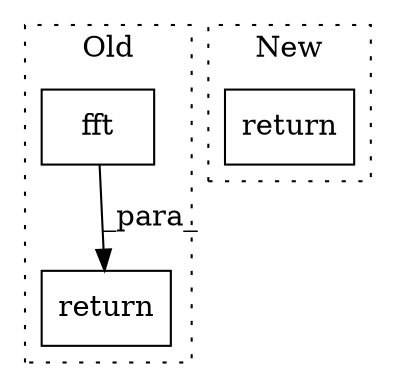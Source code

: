 digraph G {
subgraph cluster0 {
1 [label="fft" a="32" s="159,188" l="4,1" shape="box"];
3 [label="return" a="41" s="141" l="7" shape="box"];
label = "Old";
style="dotted";
}
subgraph cluster1 {
2 [label="return" a="41" s="641" l="12" shape="box"];
label = "New";
style="dotted";
}
1 -> 3 [label="_para_"];
}